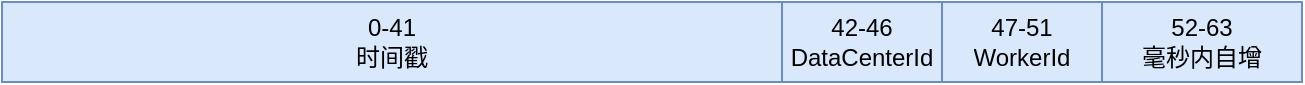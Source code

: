 <mxfile>
    <diagram id="I26VG52i27lgUhzmYckN" name="Page-1">
        <mxGraphModel dx="1684" dy="1130" grid="1" gridSize="10" guides="1" tooltips="1" connect="1" arrows="1" fold="1" page="1" pageScale="1" pageWidth="827" pageHeight="1169" math="0" shadow="0">
            <root>
                <mxCell id="0"/>
                <mxCell id="1" parent="0"/>
                <mxCell id="2" value="" style="shape=table;html=1;whiteSpace=wrap;startSize=0;container=1;collapsible=0;childLayout=tableLayout;fillColor=#dae8fc;strokeColor=#6c8ebf;" parent="1" vertex="1">
                    <mxGeometry x="100" y="410" width="650" height="40" as="geometry"/>
                </mxCell>
                <mxCell id="3" value="" style="shape=partialRectangle;html=1;whiteSpace=wrap;collapsible=0;dropTarget=0;pointerEvents=0;fillColor=none;top=0;left=0;bottom=0;right=0;points=[[0,0.5],[1,0.5]];portConstraint=eastwest;" parent="2" vertex="1">
                    <mxGeometry width="650" height="40" as="geometry"/>
                </mxCell>
                <mxCell id="4" value="0-41&lt;br&gt;时间戳" style="shape=partialRectangle;html=1;whiteSpace=wrap;connectable=0;fillColor=none;top=0;left=0;bottom=0;right=0;overflow=hidden;" parent="3" vertex="1">
                    <mxGeometry width="390" height="40" as="geometry"/>
                </mxCell>
                <mxCell id="5" value="42-46&lt;br&gt;DataCenterId" style="shape=partialRectangle;html=1;whiteSpace=wrap;connectable=0;fillColor=none;top=0;left=0;bottom=0;right=0;overflow=hidden;" parent="3" vertex="1">
                    <mxGeometry x="390" width="80" height="40" as="geometry"/>
                </mxCell>
                <mxCell id="6" value="47-51&lt;br&gt;WorkerId" style="shape=partialRectangle;html=1;whiteSpace=wrap;connectable=0;fillColor=none;top=0;left=0;bottom=0;right=0;overflow=hidden;" parent="3" vertex="1">
                    <mxGeometry x="470" width="80" height="40" as="geometry"/>
                </mxCell>
                <mxCell id="15" value="52-63&lt;br&gt;毫秒内自增" style="shape=partialRectangle;html=1;whiteSpace=wrap;connectable=0;fillColor=none;top=0;left=0;bottom=0;right=0;overflow=hidden;" parent="3" vertex="1">
                    <mxGeometry x="550" width="100" height="40" as="geometry"/>
                </mxCell>
            </root>
        </mxGraphModel>
    </diagram>
</mxfile>